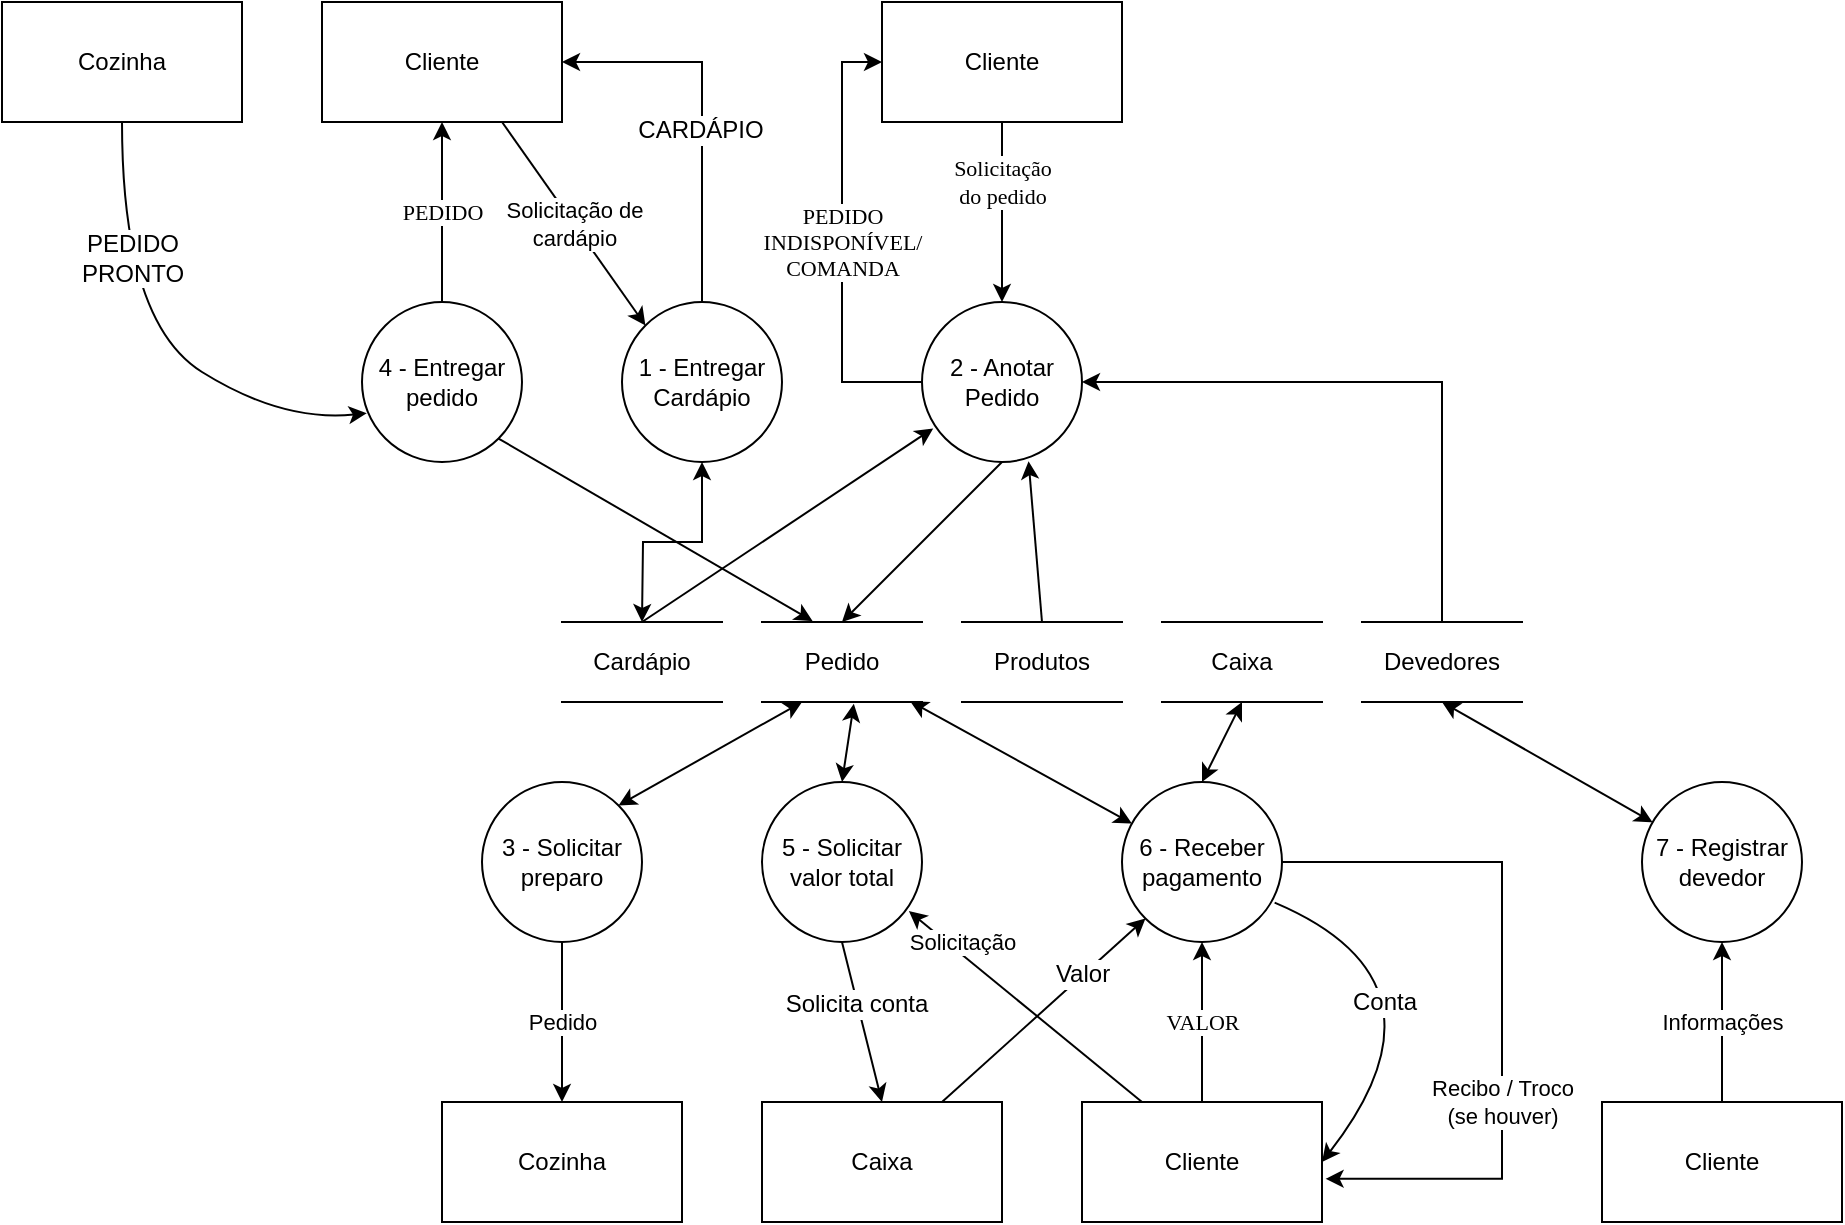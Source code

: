 <mxfile version="13.0.1" type="device"><diagram id="qjHAE3x9mIq8DIDpGeyV" name="Page-1"><mxGraphModel dx="1662" dy="822" grid="1" gridSize="10" guides="1" tooltips="1" connect="1" arrows="1" fold="1" page="1" pageScale="1" pageWidth="1169" pageHeight="827" math="0" shadow="0"><root><mxCell id="0"/><mxCell id="1" parent="0"/><mxCell id="XaLd7QfP8lnDehnBXzQt-2" style="edgeStyle=orthogonalEdgeStyle;rounded=0;orthogonalLoop=1;jettySize=auto;html=1;entryX=0.5;entryY=1;entryDx=0;entryDy=0;startArrow=classic;startFill=1;" parent="1" target="XaLd7QfP8lnDehnBXzQt-1" edge="1"><mxGeometry relative="1" as="geometry"><mxPoint x="360" y="350" as="sourcePoint"/></mxGeometry></mxCell><mxCell id="gOE07L9c1W6rjKcg-d60-54" value="Solicitação&lt;br&gt;do pedido" style="edgeStyle=orthogonalEdgeStyle;rounded=0;orthogonalLoop=1;jettySize=auto;html=1;entryX=0.5;entryY=0;entryDx=0;entryDy=0;fontFamily=Verdana;" parent="1" source="gOE07L9c1W6rjKcg-d60-21" target="gOE07L9c1W6rjKcg-d60-24" edge="1"><mxGeometry x="-0.333" relative="1" as="geometry"><mxPoint as="offset"/></mxGeometry></mxCell><mxCell id="gOE07L9c1W6rjKcg-d60-21" value="Cliente" style="rounded=0;whiteSpace=wrap;html=1;" parent="1" vertex="1"><mxGeometry x="480" y="40" width="120" height="60" as="geometry"/></mxCell><mxCell id="_qrXjnrwUdf6wKU6dvEv-1" value="&lt;div&gt;PEDIDO &lt;br&gt;&lt;/div&gt;&lt;div&gt;INDISPONÍVEL/&lt;/div&gt;&lt;div&gt;COMANDA&lt;br&gt;&lt;/div&gt;" style="edgeStyle=orthogonalEdgeStyle;rounded=0;orthogonalLoop=1;jettySize=auto;html=1;entryX=0;entryY=0.5;entryDx=0;entryDy=0;fontColor=#000000;fontFamily=Verdana;" parent="1" source="gOE07L9c1W6rjKcg-d60-24" target="gOE07L9c1W6rjKcg-d60-21" edge="1"><mxGeometry relative="1" as="geometry"><Array as="points"><mxPoint x="460" y="230"/><mxPoint x="460" y="70"/></Array></mxGeometry></mxCell><mxCell id="gOE07L9c1W6rjKcg-d60-24" value="2 - Anotar Pedido" style="ellipse;whiteSpace=wrap;html=1;aspect=fixed;" parent="1" vertex="1"><mxGeometry x="500" y="190" width="80" height="80" as="geometry"/></mxCell><mxCell id="gOE07L9c1W6rjKcg-d60-27" value="" style="endArrow=classic;html=1;entryX=0.07;entryY=0.79;entryDx=0;entryDy=0;entryPerimeter=0;" parent="1" target="gOE07L9c1W6rjKcg-d60-24" edge="1"><mxGeometry width="50" height="50" relative="1" as="geometry"><mxPoint x="360" y="350" as="sourcePoint"/><mxPoint x="370" y="300" as="targetPoint"/></mxGeometry></mxCell><mxCell id="gOE07L9c1W6rjKcg-d60-67" value="&lt;font face=&quot;Verdana&quot;&gt;PEDIDO&lt;/font&gt;" style="edgeStyle=orthogonalEdgeStyle;rounded=0;orthogonalLoop=1;jettySize=auto;html=1;entryX=0.5;entryY=1;entryDx=0;entryDy=0;" parent="1" source="gOE07L9c1W6rjKcg-d60-61" target="gOE07L9c1W6rjKcg-d60-62" edge="1"><mxGeometry relative="1" as="geometry"/></mxCell><mxCell id="gOE07L9c1W6rjKcg-d60-61" value="4 - Entregar pedido" style="ellipse;whiteSpace=wrap;html=1;aspect=fixed;" parent="1" vertex="1"><mxGeometry x="220" y="190" width="80" height="80" as="geometry"/></mxCell><mxCell id="gOE07L9c1W6rjKcg-d60-62" value="Cliente" style="rounded=0;whiteSpace=wrap;html=1;" parent="1" vertex="1"><mxGeometry x="200" y="40" width="120" height="60" as="geometry"/></mxCell><mxCell id="gOE07L9c1W6rjKcg-d60-89" value="VALOR" style="edgeStyle=orthogonalEdgeStyle;rounded=0;orthogonalLoop=1;jettySize=auto;html=1;entryX=0.5;entryY=1;entryDx=0;entryDy=0;fontFamily=Verdana;" parent="1" source="gOE07L9c1W6rjKcg-d60-86" target="gOE07L9c1W6rjKcg-d60-87" edge="1"><mxGeometry relative="1" as="geometry"/></mxCell><mxCell id="gOE07L9c1W6rjKcg-d60-86" value="Cliente" style="rounded=0;whiteSpace=wrap;html=1;" parent="1" vertex="1"><mxGeometry x="580" y="590" width="120" height="60" as="geometry"/></mxCell><mxCell id="uMZm9D3SKXrKDHvAJMdi-13" value="Recibo / Troco&lt;br&gt;(se houver)" style="edgeStyle=orthogonalEdgeStyle;rounded=0;orthogonalLoop=1;jettySize=auto;html=1;entryX=1.015;entryY=0.64;entryDx=0;entryDy=0;entryPerimeter=0;" parent="1" source="gOE07L9c1W6rjKcg-d60-87" target="gOE07L9c1W6rjKcg-d60-86" edge="1"><mxGeometry x="0.29" relative="1" as="geometry"><Array as="points"><mxPoint x="790" y="470"/><mxPoint x="790" y="628"/></Array><mxPoint as="offset"/></mxGeometry></mxCell><mxCell id="gOE07L9c1W6rjKcg-d60-87" value="&lt;div&gt;6 - Receber&lt;/div&gt;&lt;div&gt;pagamento&lt;br&gt;&lt;/div&gt;" style="ellipse;whiteSpace=wrap;html=1;aspect=fixed;" parent="1" vertex="1"><mxGeometry x="600" y="430" width="80" height="80" as="geometry"/></mxCell><mxCell id="gOE07L9c1W6rjKcg-d60-88" value="" style="endArrow=classic;html=1;exitX=0.926;exitY=0.991;exitDx=0;exitDy=0;exitPerimeter=0;startArrow=classic;startFill=1;" parent="1" target="gOE07L9c1W6rjKcg-d60-87" edge="1"><mxGeometry width="50" height="50" relative="1" as="geometry"><mxPoint x="494.08" y="389.64" as="sourcePoint"/><mxPoint x="680" y="404" as="targetPoint"/></mxGeometry></mxCell><mxCell id="_qrXjnrwUdf6wKU6dvEv-3" value="" style="endArrow=classic;html=1;fontFamily=Verdana;fontColor=#000000;exitX=0.5;exitY=1;exitDx=0;exitDy=0;entryX=0.5;entryY=0;entryDx=0;entryDy=0;" parent="1" source="gOE07L9c1W6rjKcg-d60-24" edge="1"><mxGeometry width="50" height="50" relative="1" as="geometry"><mxPoint x="570" y="280" as="sourcePoint"/><mxPoint x="460" y="350" as="targetPoint"/></mxGeometry></mxCell><mxCell id="_qrXjnrwUdf6wKU6dvEv-7" value="" style="endArrow=classic;html=1;fontFamily=Verdana;fontColor=#000000;entryX=0.666;entryY=0.995;entryDx=0;entryDy=0;entryPerimeter=0;" parent="1" target="gOE07L9c1W6rjKcg-d60-24" edge="1"><mxGeometry width="50" height="50" relative="1" as="geometry"><mxPoint x="560" y="350" as="sourcePoint"/><mxPoint x="454" y="253" as="targetPoint"/></mxGeometry></mxCell><mxCell id="Npy7WdyARgFQCJeVVUoc-10" style="edgeStyle=orthogonalEdgeStyle;rounded=0;orthogonalLoop=1;jettySize=auto;html=1;entryX=1;entryY=0.5;entryDx=0;entryDy=0;" parent="1" target="gOE07L9c1W6rjKcg-d60-24" edge="1"><mxGeometry relative="1" as="geometry"><mxPoint x="760" y="350" as="sourcePoint"/><Array as="points"><mxPoint x="760" y="230"/></Array></mxGeometry></mxCell><mxCell id="Npy7WdyARgFQCJeVVUoc-4" value="" style="endArrow=classic;html=1;exitX=0.5;exitY=0;exitDx=0;exitDy=0;startArrow=classic;startFill=1;" parent="1" source="gOE07L9c1W6rjKcg-d60-87" edge="1"><mxGeometry width="50" height="50" relative="1" as="geometry"><mxPoint x="625" y="452" as="sourcePoint"/><mxPoint x="660" y="390" as="targetPoint"/></mxGeometry></mxCell><mxCell id="XaLd7QfP8lnDehnBXzQt-3" style="edgeStyle=orthogonalEdgeStyle;rounded=0;orthogonalLoop=1;jettySize=auto;html=1;entryX=1;entryY=0.5;entryDx=0;entryDy=0;" parent="1" source="XaLd7QfP8lnDehnBXzQt-1" target="gOE07L9c1W6rjKcg-d60-62" edge="1"><mxGeometry relative="1" as="geometry"><Array as="points"><mxPoint x="390" y="70"/></Array></mxGeometry></mxCell><mxCell id="XaLd7QfP8lnDehnBXzQt-4" value="CARDÁPIO" style="text;html=1;align=center;verticalAlign=middle;resizable=0;points=[];labelBackgroundColor=#ffffff;" parent="XaLd7QfP8lnDehnBXzQt-3" vertex="1" connectable="0"><mxGeometry x="-0.093" y="1" relative="1" as="geometry"><mxPoint as="offset"/></mxGeometry></mxCell><mxCell id="XaLd7QfP8lnDehnBXzQt-1" value="1 - Entregar&lt;br&gt;Cardápio" style="ellipse;whiteSpace=wrap;html=1;aspect=fixed;" parent="1" vertex="1"><mxGeometry x="350" y="190" width="80" height="80" as="geometry"/></mxCell><mxCell id="XaLd7QfP8lnDehnBXzQt-9" value="Cozinha" style="rounded=0;whiteSpace=wrap;html=1;" parent="1" vertex="1"><mxGeometry x="40" y="40" width="120" height="60" as="geometry"/></mxCell><mxCell id="XaLd7QfP8lnDehnBXzQt-10" value="" style="curved=1;endArrow=classic;html=1;exitX=0.5;exitY=1;exitDx=0;exitDy=0;entryX=0.03;entryY=0.695;entryDx=0;entryDy=0;entryPerimeter=0;" parent="1" source="XaLd7QfP8lnDehnBXzQt-9" target="gOE07L9c1W6rjKcg-d60-61" edge="1"><mxGeometry width="50" height="50" relative="1" as="geometry"><mxPoint x="50" y="220" as="sourcePoint"/><mxPoint x="100" y="170" as="targetPoint"/><Array as="points"><mxPoint x="100" y="200"/><mxPoint x="180" y="250"/></Array></mxGeometry></mxCell><mxCell id="XaLd7QfP8lnDehnBXzQt-11" value="PEDIDO &lt;br&gt;PRONTO" style="text;html=1;align=center;verticalAlign=middle;resizable=0;points=[];labelBackgroundColor=#ffffff;" parent="XaLd7QfP8lnDehnBXzQt-10" vertex="1" connectable="0"><mxGeometry x="-0.429" y="5" relative="1" as="geometry"><mxPoint as="offset"/></mxGeometry></mxCell><mxCell id="XaLd7QfP8lnDehnBXzQt-12" value="" style="endArrow=classic;html=1;entryX=0.316;entryY=-0.012;entryDx=0;entryDy=0;entryPerimeter=0;exitX=1;exitY=1;exitDx=0;exitDy=0;" parent="1" source="gOE07L9c1W6rjKcg-d60-61" edge="1"><mxGeometry width="50" height="50" relative="1" as="geometry"><mxPoint x="270" y="330" as="sourcePoint"/><mxPoint x="445.28" y="349.52" as="targetPoint"/></mxGeometry></mxCell><mxCell id="cVi4v4n-0rhcwiMjyVyi-5" value="Pedido" style="edgeStyle=orthogonalEdgeStyle;rounded=0;orthogonalLoop=1;jettySize=auto;html=1;entryX=0.5;entryY=0;entryDx=0;entryDy=0;" parent="1" source="cVi4v4n-0rhcwiMjyVyi-1" target="cVi4v4n-0rhcwiMjyVyi-4" edge="1"><mxGeometry relative="1" as="geometry"/></mxCell><mxCell id="cVi4v4n-0rhcwiMjyVyi-1" value="3 - Solicitar&lt;br&gt;preparo" style="ellipse;whiteSpace=wrap;html=1;aspect=fixed;" parent="1" vertex="1"><mxGeometry x="280" y="430" width="80" height="80" as="geometry"/></mxCell><mxCell id="cVi4v4n-0rhcwiMjyVyi-3" value="" style="endArrow=classic;startArrow=classic;html=1;exitX=1;exitY=0;exitDx=0;exitDy=0;" parent="1" source="cVi4v4n-0rhcwiMjyVyi-1" edge="1"><mxGeometry width="50" height="50" relative="1" as="geometry"><mxPoint x="390" y="440" as="sourcePoint"/><mxPoint x="440" y="390" as="targetPoint"/></mxGeometry></mxCell><mxCell id="cVi4v4n-0rhcwiMjyVyi-4" value="Cozinha" style="rounded=0;whiteSpace=wrap;html=1;" parent="1" vertex="1"><mxGeometry x="260" y="590" width="120" height="60" as="geometry"/></mxCell><mxCell id="uMZm9D3SKXrKDHvAJMdi-1" value="5 - Solicitar&lt;br&gt;valor total" style="ellipse;whiteSpace=wrap;html=1;aspect=fixed;" parent="1" vertex="1"><mxGeometry x="420" y="430" width="80" height="80" as="geometry"/></mxCell><mxCell id="uMZm9D3SKXrKDHvAJMdi-5" value="" style="endArrow=classic;startArrow=classic;html=1;entryX=0.574;entryY=1.022;entryDx=0;entryDy=0;entryPerimeter=0;exitX=0.5;exitY=0;exitDx=0;exitDy=0;" parent="1" source="uMZm9D3SKXrKDHvAJMdi-1" edge="1"><mxGeometry width="50" height="50" relative="1" as="geometry"><mxPoint x="430" y="460" as="sourcePoint"/><mxPoint x="465.92" y="390.88" as="targetPoint"/></mxGeometry></mxCell><mxCell id="uMZm9D3SKXrKDHvAJMdi-6" value="" style="curved=1;endArrow=classic;html=1;exitX=0.954;exitY=0.754;exitDx=0;exitDy=0;entryX=1;entryY=0.5;entryDx=0;entryDy=0;exitPerimeter=0;" parent="1" source="gOE07L9c1W6rjKcg-d60-87" target="gOE07L9c1W6rjKcg-d60-86" edge="1"><mxGeometry width="50" height="50" relative="1" as="geometry"><mxPoint x="790" y="480" as="sourcePoint"/><mxPoint x="770" y="630" as="targetPoint"/><Array as="points"><mxPoint x="770" y="530"/></Array></mxGeometry></mxCell><mxCell id="uMZm9D3SKXrKDHvAJMdi-7" value="Conta" style="text;html=1;align=center;verticalAlign=middle;resizable=0;points=[];labelBackgroundColor=#ffffff;" parent="uMZm9D3SKXrKDHvAJMdi-6" vertex="1" connectable="0"><mxGeometry x="-0.385" y="23" relative="1" as="geometry"><mxPoint x="-16.24" y="45.04" as="offset"/></mxGeometry></mxCell><mxCell id="uMZm9D3SKXrKDHvAJMdi-8" value="Caixa" style="rounded=0;whiteSpace=wrap;html=1;" parent="1" vertex="1"><mxGeometry x="420" y="590" width="120" height="60" as="geometry"/></mxCell><mxCell id="uMZm9D3SKXrKDHvAJMdi-9" value="Solicitação" style="endArrow=classic;html=1;exitX=0.25;exitY=0;exitDx=0;exitDy=0;entryX=0.918;entryY=0.807;entryDx=0;entryDy=0;entryPerimeter=0;" parent="1" source="gOE07L9c1W6rjKcg-d60-86" target="uMZm9D3SKXrKDHvAJMdi-1" edge="1"><mxGeometry x="0.597" y="-5" width="50" height="50" relative="1" as="geometry"><mxPoint x="510" y="510" as="sourcePoint"/><mxPoint x="560" y="460" as="targetPoint"/><mxPoint as="offset"/></mxGeometry></mxCell><mxCell id="uMZm9D3SKXrKDHvAJMdi-11" value="" style="endArrow=classic;html=1;exitX=0.5;exitY=1;exitDx=0;exitDy=0;entryX=0.5;entryY=0;entryDx=0;entryDy=0;" parent="1" source="uMZm9D3SKXrKDHvAJMdi-1" target="uMZm9D3SKXrKDHvAJMdi-8" edge="1"><mxGeometry width="50" height="50" relative="1" as="geometry"><mxPoint x="550" y="520" as="sourcePoint"/><mxPoint x="600" y="470" as="targetPoint"/></mxGeometry></mxCell><mxCell id="uMZm9D3SKXrKDHvAJMdi-12" value="Solicita conta" style="text;html=1;align=center;verticalAlign=middle;resizable=0;points=[];labelBackgroundColor=#ffffff;" parent="uMZm9D3SKXrKDHvAJMdi-11" vertex="1" connectable="0"><mxGeometry x="-0.234" y="-1" relative="1" as="geometry"><mxPoint as="offset"/></mxGeometry></mxCell><mxCell id="uMZm9D3SKXrKDHvAJMdi-14" value="" style="endArrow=classic;html=1;entryX=0;entryY=1;entryDx=0;entryDy=0;" parent="1" target="gOE07L9c1W6rjKcg-d60-87" edge="1"><mxGeometry width="50" height="50" relative="1" as="geometry"><mxPoint x="510" y="590" as="sourcePoint"/><mxPoint x="560" y="540" as="targetPoint"/></mxGeometry></mxCell><mxCell id="uMZm9D3SKXrKDHvAJMdi-15" value="Valor" style="text;html=1;align=center;verticalAlign=middle;resizable=0;points=[];labelBackgroundColor=#ffffff;" parent="uMZm9D3SKXrKDHvAJMdi-14" vertex="1" connectable="0"><mxGeometry x="0.385" y="1" relative="1" as="geometry"><mxPoint as="offset"/></mxGeometry></mxCell><mxCell id="qrSWiBjZlXXfUny9ugIq-1" value="Caixa" style="shape=partialRectangle;whiteSpace=wrap;html=1;left=0;right=0;fillColor=none;" parent="1" vertex="1"><mxGeometry x="620" y="350" width="80" height="40" as="geometry"/></mxCell><mxCell id="qrSWiBjZlXXfUny9ugIq-2" value="Produtos" style="shape=partialRectangle;whiteSpace=wrap;html=1;left=0;right=0;fillColor=none;" parent="1" vertex="1"><mxGeometry x="520" y="350" width="80" height="40" as="geometry"/></mxCell><mxCell id="qrSWiBjZlXXfUny9ugIq-3" value="Pedido" style="shape=partialRectangle;whiteSpace=wrap;html=1;left=0;right=0;fillColor=none;" parent="1" vertex="1"><mxGeometry x="420" y="350" width="80" height="40" as="geometry"/></mxCell><mxCell id="qrSWiBjZlXXfUny9ugIq-4" value="Cardápio" style="shape=partialRectangle;whiteSpace=wrap;html=1;left=0;right=0;fillColor=none;" parent="1" vertex="1"><mxGeometry x="320" y="350" width="80" height="40" as="geometry"/></mxCell><mxCell id="qrSWiBjZlXXfUny9ugIq-7" value="Caixa" style="rounded=0;whiteSpace=wrap;html=1;" parent="1" vertex="1"><mxGeometry x="420" y="590" width="120" height="60" as="geometry"/></mxCell><mxCell id="YKjvNzDqqEZBimVqaPLn-1" value="Informações" style="edgeStyle=orthogonalEdgeStyle;rounded=0;orthogonalLoop=1;jettySize=auto;html=1;entryX=0.5;entryY=1;entryDx=0;entryDy=0;fontFamily=Helvetica;" parent="1" source="YKjvNzDqqEZBimVqaPLn-2" target="YKjvNzDqqEZBimVqaPLn-3" edge="1"><mxGeometry relative="1" as="geometry"/></mxCell><mxCell id="YKjvNzDqqEZBimVqaPLn-2" value="Cliente" style="rounded=0;whiteSpace=wrap;html=1;" parent="1" vertex="1"><mxGeometry x="840" y="590" width="120" height="60" as="geometry"/></mxCell><mxCell id="YKjvNzDqqEZBimVqaPLn-3" value="&lt;div&gt;7 - Registrar devedor&lt;/div&gt;" style="ellipse;whiteSpace=wrap;html=1;aspect=fixed;" parent="1" vertex="1"><mxGeometry x="860" y="430" width="80" height="80" as="geometry"/></mxCell><mxCell id="YKjvNzDqqEZBimVqaPLn-4" value="Devedores" style="shape=partialRectangle;whiteSpace=wrap;html=1;left=0;right=0;fillColor=none;" parent="1" vertex="1"><mxGeometry x="720" y="350" width="80" height="40" as="geometry"/></mxCell><mxCell id="hcvaFUGcYuA3Fq3UwbB7-2" value="" style="endArrow=classic;startArrow=classic;html=1;fontFamily=Helvetica;exitX=0.5;exitY=1;exitDx=0;exitDy=0;" parent="1" source="YKjvNzDqqEZBimVqaPLn-4" target="YKjvNzDqqEZBimVqaPLn-3" edge="1"><mxGeometry width="50" height="50" relative="1" as="geometry"><mxPoint x="660" y="370" as="sourcePoint"/><mxPoint x="710" y="320" as="targetPoint"/></mxGeometry></mxCell><mxCell id="IMenls3oJaSgo4Iz8ECL-2" value="Solicitação de&lt;br&gt;cardápio" style="endArrow=classic;html=1;exitX=0.75;exitY=1;exitDx=0;exitDy=0;entryX=0;entryY=0;entryDx=0;entryDy=0;" parent="1" source="gOE07L9c1W6rjKcg-d60-62" target="XaLd7QfP8lnDehnBXzQt-1" edge="1"><mxGeometry width="50" height="50" relative="1" as="geometry"><mxPoint x="610" y="360" as="sourcePoint"/><mxPoint x="660" y="310" as="targetPoint"/></mxGeometry></mxCell></root></mxGraphModel></diagram></mxfile>